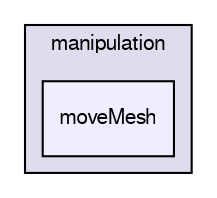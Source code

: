 digraph "applications/utilities/mesh/manipulation/moveMesh" {
  bgcolor=transparent;
  compound=true
  node [ fontsize="10", fontname="FreeSans"];
  edge [ labelfontsize="10", labelfontname="FreeSans"];
  subgraph clusterdir_15449a1ef4a09517cc5e2efa6b11565e {
    graph [ bgcolor="#ddddee", pencolor="black", label="manipulation" fontname="FreeSans", fontsize="10", URL="dir_15449a1ef4a09517cc5e2efa6b11565e.html"]
  dir_73a13304ac4edbc479c9a5d95a8da339 [shape=box, label="moveMesh", style="filled", fillcolor="#eeeeff", pencolor="black", URL="dir_73a13304ac4edbc479c9a5d95a8da339.html"];
  }
}
